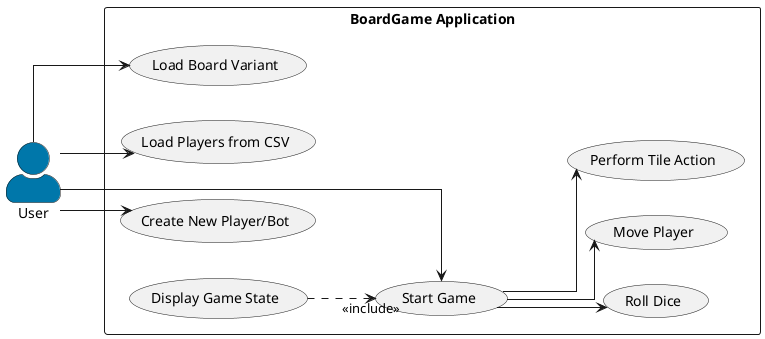 @startuml
left to right direction
skinparam linetype ortho
skinparam actor {
    style awesome
    BackgroundColor #0077AA
}

actor "User" as User

rectangle "BoardGame Application" {
  usecase "Load Board Variant" as UC1
  usecase "Load Players from CSV" as UC2
  usecase "Create New Player/Bot" as UC3
  usecase "Start Game" as UC4
  usecase "Roll Dice" as UC5
  usecase "Move Player" as UC6
  usecase "Perform Tile Action" as UC7
  usecase "Display Game State" as UC8
}

User --> UC1
User --> UC2
User --> UC3
User --> UC4

UC4 --> UC5
UC4 --> UC6
UC4 --> UC7
UC8 ..> UC4 : <<include>>

@enduml